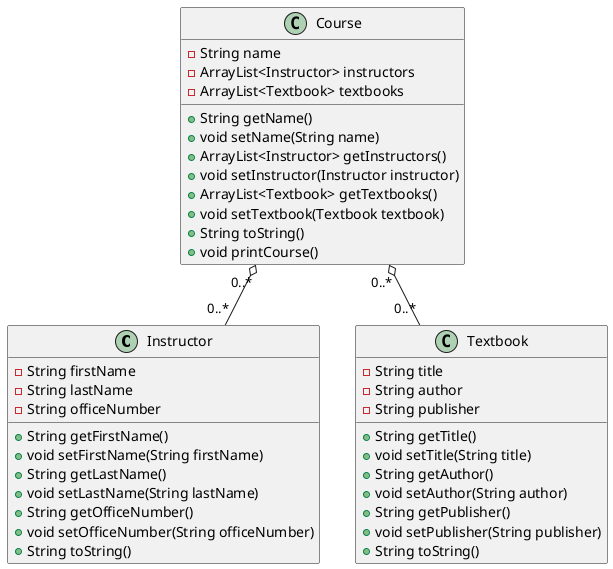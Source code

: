 @startuml
class Instructor {
    - String firstName
    - String lastName
    - String officeNumber

    + String getFirstName()
    + void setFirstName(String firstName)
    + String getLastName()
    + void setLastName(String lastName)
    + String getOfficeNumber()
    + void setOfficeNumber(String officeNumber)
    + String toString()
}

class Textbook {
    - String title
    - String author
    - String publisher

    + String getTitle()
    + void setTitle(String title)
    + String getAuthor()
    + void setAuthor(String author)
    + String getPublisher()
    + void setPublisher(String publisher)
    + String toString()
}

class Course {
    - String name
    - ArrayList<Instructor> instructors
    - ArrayList<Textbook> textbooks

    + String getName()
    + void setName(String name)
    + ArrayList<Instructor> getInstructors()
    + void setInstructor(Instructor instructor)
    + ArrayList<Textbook> getTextbooks()
    + void setTextbook(Textbook textbook)
    + String toString()
    + void printCourse()
}

Course "0..*" o-- "0..*" Instructor
Course "0..*" o-- "0..*" Textbook
@enduml

